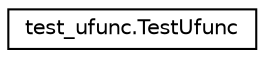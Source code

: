 digraph "Graphical Class Hierarchy"
{
 // LATEX_PDF_SIZE
  edge [fontname="Helvetica",fontsize="10",labelfontname="Helvetica",labelfontsize="10"];
  node [fontname="Helvetica",fontsize="10",shape=record];
  rankdir="LR";
  Node0 [label="test_ufunc.TestUfunc",height=0.2,width=0.4,color="black", fillcolor="white", style="filled",URL="$classtest__ufunc_1_1TestUfunc.html",tooltip=" "];
}
